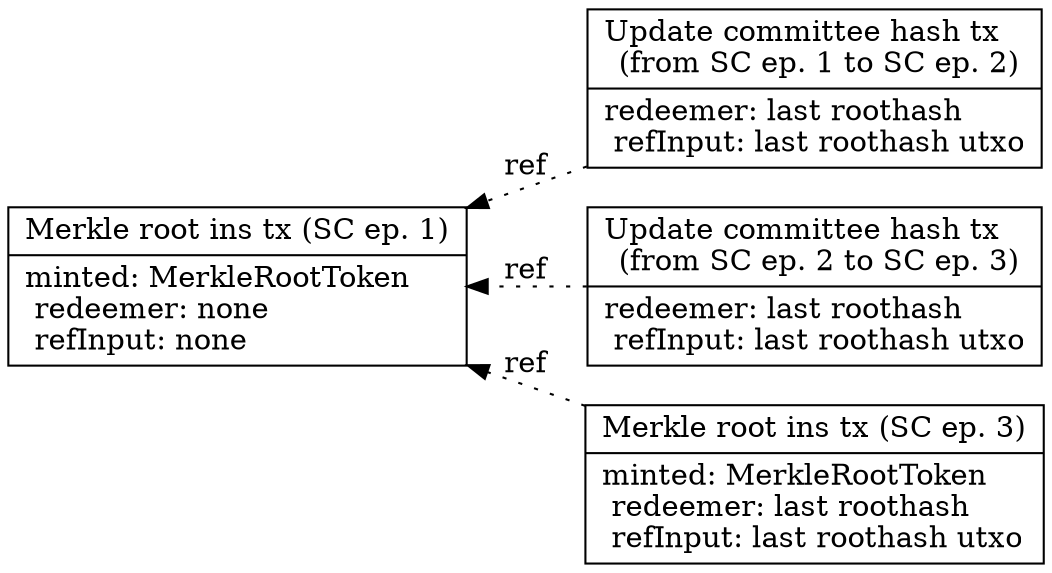 strict digraph {
  rankdir="RL"

  node [shape=record]

  mRoot1 [label =
    "Merkle root ins tx (SC ep. 1) |
      minted: MerkleRootToken\l
      redeemer: none\l
      refInput: none\l
    "]

  cHashUpd1 [label =
    "Update committee hash tx\l
      (from SC ep. 1 to SC ep. 2) |
      redeemer: last roothash\l
      refInput: last roothash utxo\l
    "]

  cHashUpd2 [label =
    "Update committee hash tx\l
      (from SC ep. 2 to SC ep. 3) |
      redeemer: last roothash\l
      refInput: last roothash utxo\l
    "]

  mRoot2 [label =
    "Merkle root ins tx (SC ep. 3) |
      minted: MerkleRootToken\l
      redeemer: last roothash\l
      refInput: last roothash utxo\l
    "]

  mRoot2 -> mRoot1 [label = "ref", style = dotted]
  cHashUpd1 -> mRoot1 [label = "ref", style = dotted]
  cHashUpd2 -> mRoot1 [label = "ref", style = dotted]
}
